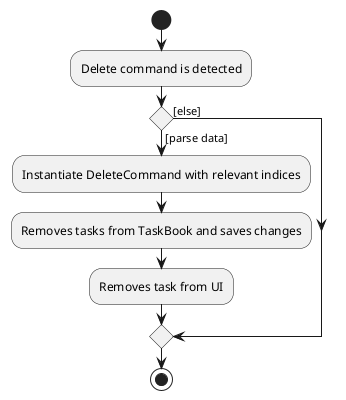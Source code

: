 @startuml
start

:Delete command is detected;

if () then ([parse data])
    :Instantiate DeleteCommand with relevant indices;
    :Removes tasks from TaskBook and saves changes;
    :Removes task from UI;
else ([else])
endif
stop
@enduml
